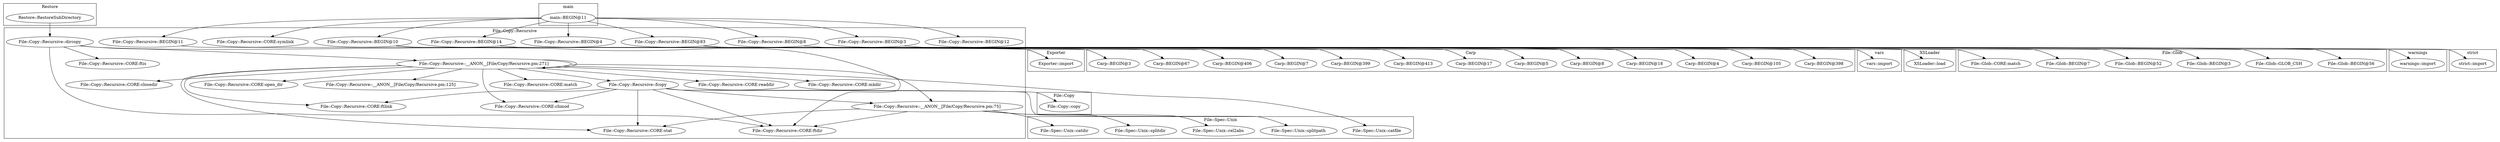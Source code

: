 digraph {
graph [overlap=false]
subgraph cluster_XSLoader {
	label="XSLoader";
	"XSLoader::load";
}
subgraph cluster_File_Spec_Unix {
	label="File::Spec::Unix";
	"File::Spec::Unix::rel2abs";
	"File::Spec::Unix::splitdir";
	"File::Spec::Unix::splitpath";
	"File::Spec::Unix::catfile";
	"File::Spec::Unix::catdir";
}
subgraph cluster_Restore {
	label="Restore";
	"Restore::RestoreSubDirectory";
}
subgraph cluster_File_Copy {
	label="File::Copy";
	"File::Copy::copy";
}
subgraph cluster_warnings {
	label="warnings";
	"warnings::import";
}
subgraph cluster_File_Glob {
	label="File::Glob";
	"File::Glob::BEGIN@56";
	"File::Glob::GLOB_CSH";
	"File::Glob::BEGIN@3";
	"File::Glob::BEGIN@52";
	"File::Glob::BEGIN@7";
	"File::Glob::CORE:match";
}
subgraph cluster_vars {
	label="vars";
	"vars::import";
}
subgraph cluster_Exporter {
	label="Exporter";
	"Exporter::import";
}
subgraph cluster_main {
	label="main";
	"main::BEGIN@11";
}
subgraph cluster_Carp {
	label="Carp";
	"Carp::BEGIN@398";
	"Carp::BEGIN@105";
	"Carp::BEGIN@4";
	"Carp::BEGIN@18";
	"Carp::BEGIN@8";
	"Carp::BEGIN@5";
	"Carp::BEGIN@17";
	"Carp::BEGIN@413";
	"Carp::BEGIN@399";
	"Carp::BEGIN@7";
	"Carp::BEGIN@406";
	"Carp::BEGIN@67";
	"Carp::BEGIN@3";
}
subgraph cluster_strict {
	label="strict";
	"strict::import";
}
subgraph cluster_File_Copy_Recursive {
	label="File::Copy::Recursive";
	"File::Copy::Recursive::CORE:readdir";
	"File::Copy::Recursive::CORE:mkdir";
	"File::Copy::Recursive::CORE:closedir";
	"File::Copy::Recursive::BEGIN@10";
	"File::Copy::Recursive::CORE:ftlink";
	"File::Copy::Recursive::BEGIN@11";
	"File::Copy::Recursive::fcopy";
	"File::Copy::Recursive::BEGIN@14";
	"File::Copy::Recursive::__ANON__[File/Copy/Recursive.pm:271]";
	"File::Copy::Recursive::CORE:open_dir";
	"File::Copy::Recursive::__ANON__[File/Copy/Recursive.pm:125]";
	"File::Copy::Recursive::CORE:ftis";
	"File::Copy::Recursive::CORE:stat";
	"File::Copy::Recursive::dircopy";
	"File::Copy::Recursive::BEGIN@4";
	"File::Copy::Recursive::BEGIN@83";
	"File::Copy::Recursive::BEGIN@8";
	"File::Copy::Recursive::CORE:ftdir";
	"File::Copy::Recursive::CORE:symlink";
	"File::Copy::Recursive::CORE:match";
	"File::Copy::Recursive::CORE:chmod";
	"File::Copy::Recursive::BEGIN@3";
	"File::Copy::Recursive::__ANON__[File/Copy/Recursive.pm:75]";
	"File::Copy::Recursive::BEGIN@12";
}
"File::Copy::Recursive::__ANON__[File/Copy/Recursive.pm:271]" -> "File::Copy::Recursive::CORE:readdir";
"File::Copy::Recursive::__ANON__[File/Copy/Recursive.pm:271]" -> "File::Copy::Recursive::CORE:closedir";
"File::Copy::Recursive::BEGIN@10" -> "Carp::BEGIN@18";
"File::Copy::Recursive::BEGIN@83" -> "File::Glob::CORE:match";
"main::BEGIN@11" -> "File::Copy::Recursive::BEGIN@83";
"File::Copy::Recursive::__ANON__[File/Copy/Recursive.pm:75]" -> "File::Spec::Unix::rel2abs";
"main::BEGIN@11" -> "File::Copy::Recursive::BEGIN@8";
"File::Copy::Recursive::__ANON__[File/Copy/Recursive.pm:271]" -> "File::Copy::Recursive::CORE:ftdir";
"File::Copy::Recursive::__ANON__[File/Copy/Recursive.pm:75]" -> "File::Copy::Recursive::CORE:ftdir";
"File::Copy::Recursive::fcopy" -> "File::Copy::Recursive::CORE:ftdir";
"File::Copy::Recursive::dircopy" -> "File::Copy::Recursive::CORE:ftdir";
"File::Copy::Recursive::BEGIN@83" -> "File::Glob::GLOB_CSH";
"File::Copy::Recursive::BEGIN@10" -> "Exporter::import";
"File::Copy::Recursive::BEGIN@11" -> "Exporter::import";
"File::Copy::Recursive::__ANON__[File/Copy/Recursive.pm:271]" -> "File::Copy::Recursive::CORE:chmod";
"File::Copy::Recursive::fcopy" -> "File::Copy::Recursive::CORE:chmod";
"File::Copy::Recursive::BEGIN@10" -> "Carp::BEGIN@4";
"File::Copy::Recursive::__ANON__[File/Copy/Recursive.pm:271]" -> "File::Copy::Recursive::CORE:mkdir";
"File::Copy::Recursive::BEGIN@10" -> "Carp::BEGIN@67";
"File::Copy::Recursive::fcopy" -> "File::Spec::Unix::splitpath";
"Restore::RestoreSubDirectory" -> "File::Copy::Recursive::dircopy";
"File::Copy::Recursive::BEGIN@10" -> "Carp::BEGIN@105";
"main::BEGIN@11" -> "File::Copy::Recursive::CORE:symlink";
"File::Copy::Recursive::BEGIN@10" -> "Carp::BEGIN@5";
"File::Copy::Recursive::BEGIN@8" -> "warnings::import";
"main::BEGIN@11" -> "File::Copy::Recursive::BEGIN@10";
"File::Copy::Recursive::__ANON__[File/Copy/Recursive.pm:271]" -> "File::Copy::Recursive::fcopy";
"main::BEGIN@11" -> "File::Copy::Recursive::BEGIN@11";
"File::Copy::Recursive::BEGIN@83" -> "File::Glob::BEGIN@7";
"File::Copy::Recursive::BEGIN@10" -> "Carp::BEGIN@399";
"File::Copy::Recursive::__ANON__[File/Copy/Recursive.pm:271]" -> "File::Copy::Recursive::CORE:open_dir";
"File::Copy::Recursive::__ANON__[File/Copy/Recursive.pm:271]" -> "File::Copy::Recursive::__ANON__[File/Copy/Recursive.pm:125]";
"File::Copy::Recursive::dircopy" -> "File::Copy::Recursive::CORE:ftis";
"File::Copy::Recursive::BEGIN@10" -> "Carp::BEGIN@3";
"File::Copy::Recursive::__ANON__[File/Copy/Recursive.pm:271]" -> "File::Copy::Recursive::CORE:match";
"File::Copy::Recursive::BEGIN@14" -> "vars::import";
"File::Copy::Recursive::BEGIN@83" -> "File::Glob::BEGIN@56";
"File::Copy::Recursive::BEGIN@83" -> "File::Glob::BEGIN@52";
"File::Copy::Recursive::BEGIN@10" -> "Carp::BEGIN@7";
"File::Copy::Recursive::BEGIN@10" -> "Carp::BEGIN@406";
"File::Copy::Recursive::fcopy" -> "File::Copy::Recursive::__ANON__[File/Copy/Recursive.pm:75]";
"File::Copy::Recursive::dircopy" -> "File::Copy::Recursive::__ANON__[File/Copy/Recursive.pm:75]";
"main::BEGIN@11" -> "File::Copy::Recursive::BEGIN@12";
"File::Copy::Recursive::fcopy" -> "File::Copy::copy";
"File::Copy::Recursive::__ANON__[File/Copy/Recursive.pm:271]" -> "File::Copy::Recursive::CORE:ftlink";
"File::Copy::Recursive::fcopy" -> "File::Copy::Recursive::CORE:ftlink";
"File::Copy::Recursive::__ANON__[File/Copy/Recursive.pm:271]" -> "File::Copy::Recursive::__ANON__[File/Copy/Recursive.pm:271]";
"File::Copy::Recursive::dircopy" -> "File::Copy::Recursive::__ANON__[File/Copy/Recursive.pm:271]";
"main::BEGIN@11" -> "File::Copy::Recursive::BEGIN@14";
"File::Copy::Recursive::__ANON__[File/Copy/Recursive.pm:75]" -> "File::Spec::Unix::splitdir";
"File::Copy::Recursive::BEGIN@83" -> "XSLoader::load";
"File::Copy::Recursive::__ANON__[File/Copy/Recursive.pm:271]" -> "File::Copy::Recursive::CORE:stat";
"File::Copy::Recursive::__ANON__[File/Copy/Recursive.pm:75]" -> "File::Copy::Recursive::CORE:stat";
"File::Copy::Recursive::fcopy" -> "File::Copy::Recursive::CORE:stat";
"File::Copy::Recursive::BEGIN@83" -> "File::Glob::BEGIN@3";
"File::Copy::Recursive::__ANON__[File/Copy/Recursive.pm:75]" -> "File::Spec::Unix::catdir";
"File::Copy::Recursive::BEGIN@10" -> "Carp::BEGIN@398";
"main::BEGIN@11" -> "File::Copy::Recursive::BEGIN@4";
"File::Copy::Recursive::BEGIN@10" -> "Carp::BEGIN@8";
"File::Copy::Recursive::__ANON__[File/Copy/Recursive.pm:271]" -> "File::Spec::Unix::catfile";
"File::Copy::Recursive::BEGIN@10" -> "Carp::BEGIN@17";
"File::Copy::Recursive::BEGIN@10" -> "Carp::BEGIN@413";
"main::BEGIN@11" -> "File::Copy::Recursive::BEGIN@3";
"File::Copy::Recursive::BEGIN@3" -> "strict::import";
}
